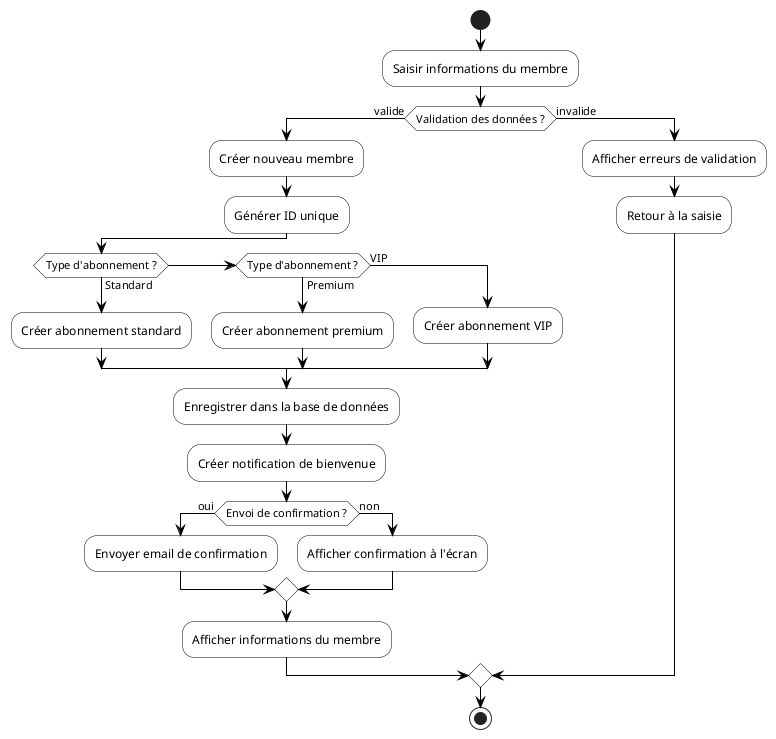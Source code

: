 @startuml

' Style du diagramme
skinparam activity {
    BackgroundColor White
    BorderColor Black
    ArrowColor Black
}

start

:Saisir informations du membre;

if (Validation des données ?) then (valide)
    :Créer nouveau membre;
    :Générer ID unique;
    
    if (Type d'abonnement ?) then (Standard)
        :Créer abonnement standard;
    elseif (Type d'abonnement ?) then (Premium)
        :Créer abonnement premium;
    else (VIP)
        :Créer abonnement VIP;
    endif
    
    :Enregistrer dans la base de données;
    :Créer notification de bienvenue;
    
    if (Envoi de confirmation ?) then (oui)
        :Envoyer email de confirmation;
    else (non)
        :Afficher confirmation à l'écran;
    endif
    
    :Afficher informations du membre;
else (invalide)
    :Afficher erreurs de validation;
    :Retour à la saisie;
endif

stop

@enduml 